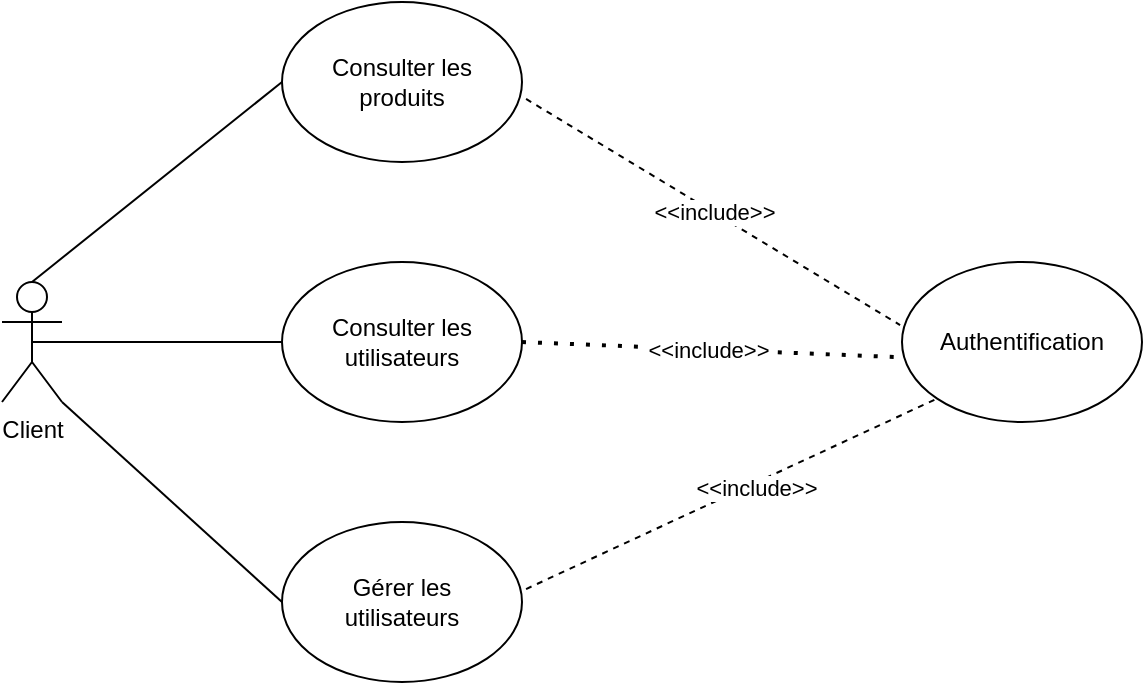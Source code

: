 <mxfile version="20.8.16" type="device"><diagram name="Page-1" id="oDIq2m1v-2xsgiddmCXQ"><mxGraphModel dx="1482" dy="878" grid="1" gridSize="10" guides="1" tooltips="1" connect="1" arrows="1" fold="1" page="1" pageScale="1" pageWidth="827" pageHeight="1169" math="0" shadow="0"><root><mxCell id="0"/><mxCell id="1" parent="0"/><mxCell id="0I5wPgDJ7CtUdrgQpCk4-1" value="Client" style="shape=umlActor;verticalLabelPosition=bottom;verticalAlign=top;html=1;outlineConnect=0;" vertex="1" parent="1"><mxGeometry x="90" y="430" width="30" height="60" as="geometry"/></mxCell><mxCell id="0I5wPgDJ7CtUdrgQpCk4-3" value="Consulter les &lt;br&gt;produits" style="ellipse;whiteSpace=wrap;html=1;" vertex="1" parent="1"><mxGeometry x="230" y="290" width="120" height="80" as="geometry"/></mxCell><mxCell id="0I5wPgDJ7CtUdrgQpCk4-4" value="Consulter les utilisateurs" style="ellipse;whiteSpace=wrap;html=1;" vertex="1" parent="1"><mxGeometry x="230" y="420" width="120" height="80" as="geometry"/></mxCell><mxCell id="0I5wPgDJ7CtUdrgQpCk4-5" value="Gérer les &lt;br&gt;utilisateurs" style="ellipse;whiteSpace=wrap;html=1;" vertex="1" parent="1"><mxGeometry x="230" y="550" width="120" height="80" as="geometry"/></mxCell><mxCell id="0I5wPgDJ7CtUdrgQpCk4-6" value="Authentification" style="ellipse;whiteSpace=wrap;html=1;" vertex="1" parent="1"><mxGeometry x="540" y="420" width="120" height="80" as="geometry"/></mxCell><mxCell id="0I5wPgDJ7CtUdrgQpCk4-7" value="&amp;lt;&amp;lt;include&amp;gt;&amp;gt;" style="endArrow=none;dashed=1;html=1;rounded=0;entryX=-0.008;entryY=0.394;entryDx=0;entryDy=0;entryPerimeter=0;exitX=1.017;exitY=0.606;exitDx=0;exitDy=0;exitPerimeter=0;" edge="1" parent="1" source="0I5wPgDJ7CtUdrgQpCk4-3" target="0I5wPgDJ7CtUdrgQpCk4-6"><mxGeometry width="50" height="50" relative="1" as="geometry"><mxPoint x="400" y="470" as="sourcePoint"/><mxPoint x="450" y="420" as="targetPoint"/></mxGeometry></mxCell><mxCell id="0I5wPgDJ7CtUdrgQpCk4-8" value="&amp;lt;&amp;lt;include&amp;gt;&amp;gt;" style="endArrow=none;dashed=1;html=1;dashPattern=1 3;strokeWidth=2;rounded=0;entryX=-0.025;entryY=0.594;entryDx=0;entryDy=0;entryPerimeter=0;exitX=1;exitY=0.5;exitDx=0;exitDy=0;" edge="1" parent="1" source="0I5wPgDJ7CtUdrgQpCk4-4" target="0I5wPgDJ7CtUdrgQpCk4-6"><mxGeometry width="50" height="50" relative="1" as="geometry"><mxPoint x="389" y="520" as="sourcePoint"/><mxPoint x="439" y="470" as="targetPoint"/></mxGeometry></mxCell><mxCell id="0I5wPgDJ7CtUdrgQpCk4-10" value="" style="endArrow=none;dashed=1;html=1;rounded=0;entryX=0;entryY=1;entryDx=0;entryDy=0;exitX=1.017;exitY=0.419;exitDx=0;exitDy=0;exitPerimeter=0;" edge="1" parent="1" source="0I5wPgDJ7CtUdrgQpCk4-5" target="0I5wPgDJ7CtUdrgQpCk4-6"><mxGeometry width="50" height="50" relative="1" as="geometry"><mxPoint x="340" y="590" as="sourcePoint"/><mxPoint x="390" y="540" as="targetPoint"/></mxGeometry></mxCell><mxCell id="0I5wPgDJ7CtUdrgQpCk4-11" value="&amp;lt;&amp;lt;include&amp;gt;&amp;gt;" style="edgeLabel;html=1;align=center;verticalAlign=middle;resizable=0;points=[];" vertex="1" connectable="0" parent="0I5wPgDJ7CtUdrgQpCk4-10"><mxGeometry x="0.099" y="-3" relative="1" as="geometry"><mxPoint y="-1" as="offset"/></mxGeometry></mxCell><mxCell id="0I5wPgDJ7CtUdrgQpCk4-12" value="" style="endArrow=none;html=1;rounded=0;entryX=0;entryY=0.5;entryDx=0;entryDy=0;exitX=0.5;exitY=0;exitDx=0;exitDy=0;exitPerimeter=0;" edge="1" parent="1" source="0I5wPgDJ7CtUdrgQpCk4-1" target="0I5wPgDJ7CtUdrgQpCk4-3"><mxGeometry width="50" height="50" relative="1" as="geometry"><mxPoint x="100" y="390" as="sourcePoint"/><mxPoint x="150" y="340" as="targetPoint"/></mxGeometry></mxCell><mxCell id="0I5wPgDJ7CtUdrgQpCk4-13" value="" style="endArrow=none;html=1;rounded=0;entryX=0;entryY=0.5;entryDx=0;entryDy=0;exitX=0.5;exitY=0.5;exitDx=0;exitDy=0;exitPerimeter=0;" edge="1" parent="1" source="0I5wPgDJ7CtUdrgQpCk4-1" target="0I5wPgDJ7CtUdrgQpCk4-4"><mxGeometry width="50" height="50" relative="1" as="geometry"><mxPoint x="100" y="620" as="sourcePoint"/><mxPoint x="150" y="570" as="targetPoint"/></mxGeometry></mxCell><mxCell id="0I5wPgDJ7CtUdrgQpCk4-14" value="" style="endArrow=none;html=1;rounded=0;entryX=0;entryY=0.5;entryDx=0;entryDy=0;exitX=1;exitY=1;exitDx=0;exitDy=0;exitPerimeter=0;" edge="1" parent="1" source="0I5wPgDJ7CtUdrgQpCk4-1" target="0I5wPgDJ7CtUdrgQpCk4-5"><mxGeometry width="50" height="50" relative="1" as="geometry"><mxPoint x="140" y="670" as="sourcePoint"/><mxPoint x="190" y="620" as="targetPoint"/></mxGeometry></mxCell></root></mxGraphModel></diagram></mxfile>